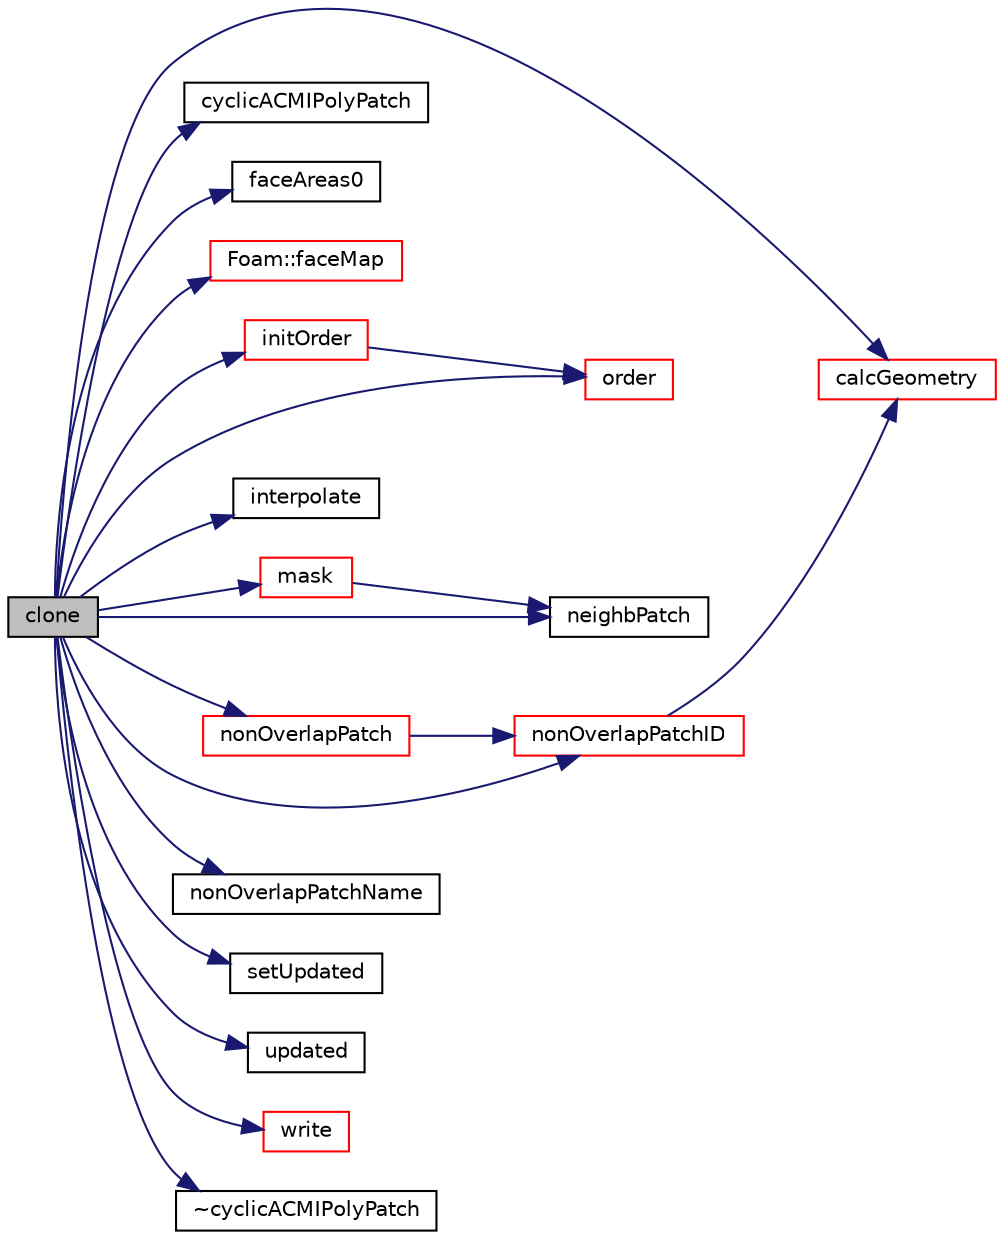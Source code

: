 digraph "clone"
{
  bgcolor="transparent";
  edge [fontname="Helvetica",fontsize="10",labelfontname="Helvetica",labelfontsize="10"];
  node [fontname="Helvetica",fontsize="10",shape=record];
  rankdir="LR";
  Node1 [label="clone",height=0.2,width=0.4,color="black", fillcolor="grey75", style="filled", fontcolor="black"];
  Node1 -> Node2 [color="midnightblue",fontsize="10",style="solid",fontname="Helvetica"];
  Node2 [label="calcGeometry",height=0.2,width=0.4,color="red",URL="$a00471.html#a58bb4c0382e9ee570811fb3f005a0a97",tooltip="Calculate the patch geometry. "];
  Node1 -> Node3 [color="midnightblue",fontsize="10",style="solid",fontname="Helvetica"];
  Node3 [label="cyclicACMIPolyPatch",height=0.2,width=0.4,color="black",URL="$a00471.html#afcaa6600f91c8c879c9153c696292c2a",tooltip="Construct from (base couped patch) components. "];
  Node1 -> Node4 [color="midnightblue",fontsize="10",style="solid",fontname="Helvetica"];
  Node4 [label="faceAreas0",height=0.2,width=0.4,color="black",URL="$a00471.html#a127aba3d80b6681a86f6cf0aaaa24e1b",tooltip="Return access to the original patch face areas. "];
  Node1 -> Node5 [color="midnightblue",fontsize="10",style="solid",fontname="Helvetica"];
  Node5 [label="Foam::faceMap",height=0.2,width=0.4,color="red",URL="$a10936.html#aa77215843e964fac259ab06e68d0ee02"];
  Node1 -> Node6 [color="midnightblue",fontsize="10",style="solid",fontname="Helvetica"];
  Node6 [label="initOrder",height=0.2,width=0.4,color="red",URL="$a00471.html#aa56a1502e7574a1aa6661f68491bcb3c",tooltip="Initialize ordering for primitivePatch. Does not. "];
  Node6 -> Node7 [color="midnightblue",fontsize="10",style="solid",fontname="Helvetica"];
  Node7 [label="order",height=0.2,width=0.4,color="red",URL="$a00471.html#a557fadfc4a0e74703deefb12da057df5",tooltip="Return new ordering for primitivePatch. "];
  Node1 -> Node8 [color="midnightblue",fontsize="10",style="solid",fontname="Helvetica"];
  Node8 [label="interpolate",height=0.2,width=0.4,color="black",URL="$a00471.html#a1098107b9b354b73799a47038cc22597",tooltip="Interpolate field. "];
  Node1 -> Node9 [color="midnightblue",fontsize="10",style="solid",fontname="Helvetica"];
  Node9 [label="mask",height=0.2,width=0.4,color="red",URL="$a00471.html#a1e5b47cefdaa80e24f92c78c104bba8b",tooltip="Mask field where 1 = overlap, 0 = no-overlap. "];
  Node9 -> Node10 [color="midnightblue",fontsize="10",style="solid",fontname="Helvetica"];
  Node10 [label="neighbPatch",height=0.2,width=0.4,color="black",URL="$a00471.html#aa769e5e387a8c552d80db40f676fc471",tooltip="Return a reference to the neighbour patch. "];
  Node1 -> Node10 [color="midnightblue",fontsize="10",style="solid",fontname="Helvetica"];
  Node1 -> Node11 [color="midnightblue",fontsize="10",style="solid",fontname="Helvetica"];
  Node11 [label="nonOverlapPatch",height=0.2,width=0.4,color="red",URL="$a00471.html#a920cdebf74f0c93b29d7d11fffc18937",tooltip="Return a const reference to the non-overlapping patch. "];
  Node11 -> Node12 [color="midnightblue",fontsize="10",style="solid",fontname="Helvetica"];
  Node12 [label="nonOverlapPatchID",height=0.2,width=0.4,color="red",URL="$a00471.html#aa98f1f06c72bf847ad4876603e192719",tooltip="Non-overlapping patch ID. "];
  Node12 -> Node2 [color="midnightblue",fontsize="10",style="solid",fontname="Helvetica"];
  Node1 -> Node12 [color="midnightblue",fontsize="10",style="solid",fontname="Helvetica"];
  Node1 -> Node13 [color="midnightblue",fontsize="10",style="solid",fontname="Helvetica"];
  Node13 [label="nonOverlapPatchName",height=0.2,width=0.4,color="black",URL="$a00471.html#a015765ea8e1078fc73f55d3b54050826",tooltip="Non-overlapping patch name. "];
  Node1 -> Node7 [color="midnightblue",fontsize="10",style="solid",fontname="Helvetica"];
  Node1 -> Node14 [color="midnightblue",fontsize="10",style="solid",fontname="Helvetica"];
  Node14 [label="setUpdated",height=0.2,width=0.4,color="black",URL="$a00471.html#ad3cf5665076e2a16193a0a2082b96f3d",tooltip="Reset the updated flag. "];
  Node1 -> Node15 [color="midnightblue",fontsize="10",style="solid",fontname="Helvetica"];
  Node15 [label="updated",height=0.2,width=0.4,color="black",URL="$a00471.html#a087516fc8e0613b0bf49ac8fc4b30fff",tooltip="Return access to the updated flag. "];
  Node1 -> Node16 [color="midnightblue",fontsize="10",style="solid",fontname="Helvetica"];
  Node16 [label="write",height=0.2,width=0.4,color="red",URL="$a00471.html#a0941061ad5a26be83b4107d05750ace6",tooltip="Write the polyPatch data as a dictionary. "];
  Node1 -> Node17 [color="midnightblue",fontsize="10",style="solid",fontname="Helvetica"];
  Node17 [label="~cyclicACMIPolyPatch",height=0.2,width=0.4,color="black",URL="$a00471.html#ab36e46d2520de95ba28b5b79a89ed5d6",tooltip="Destructor. "];
}
